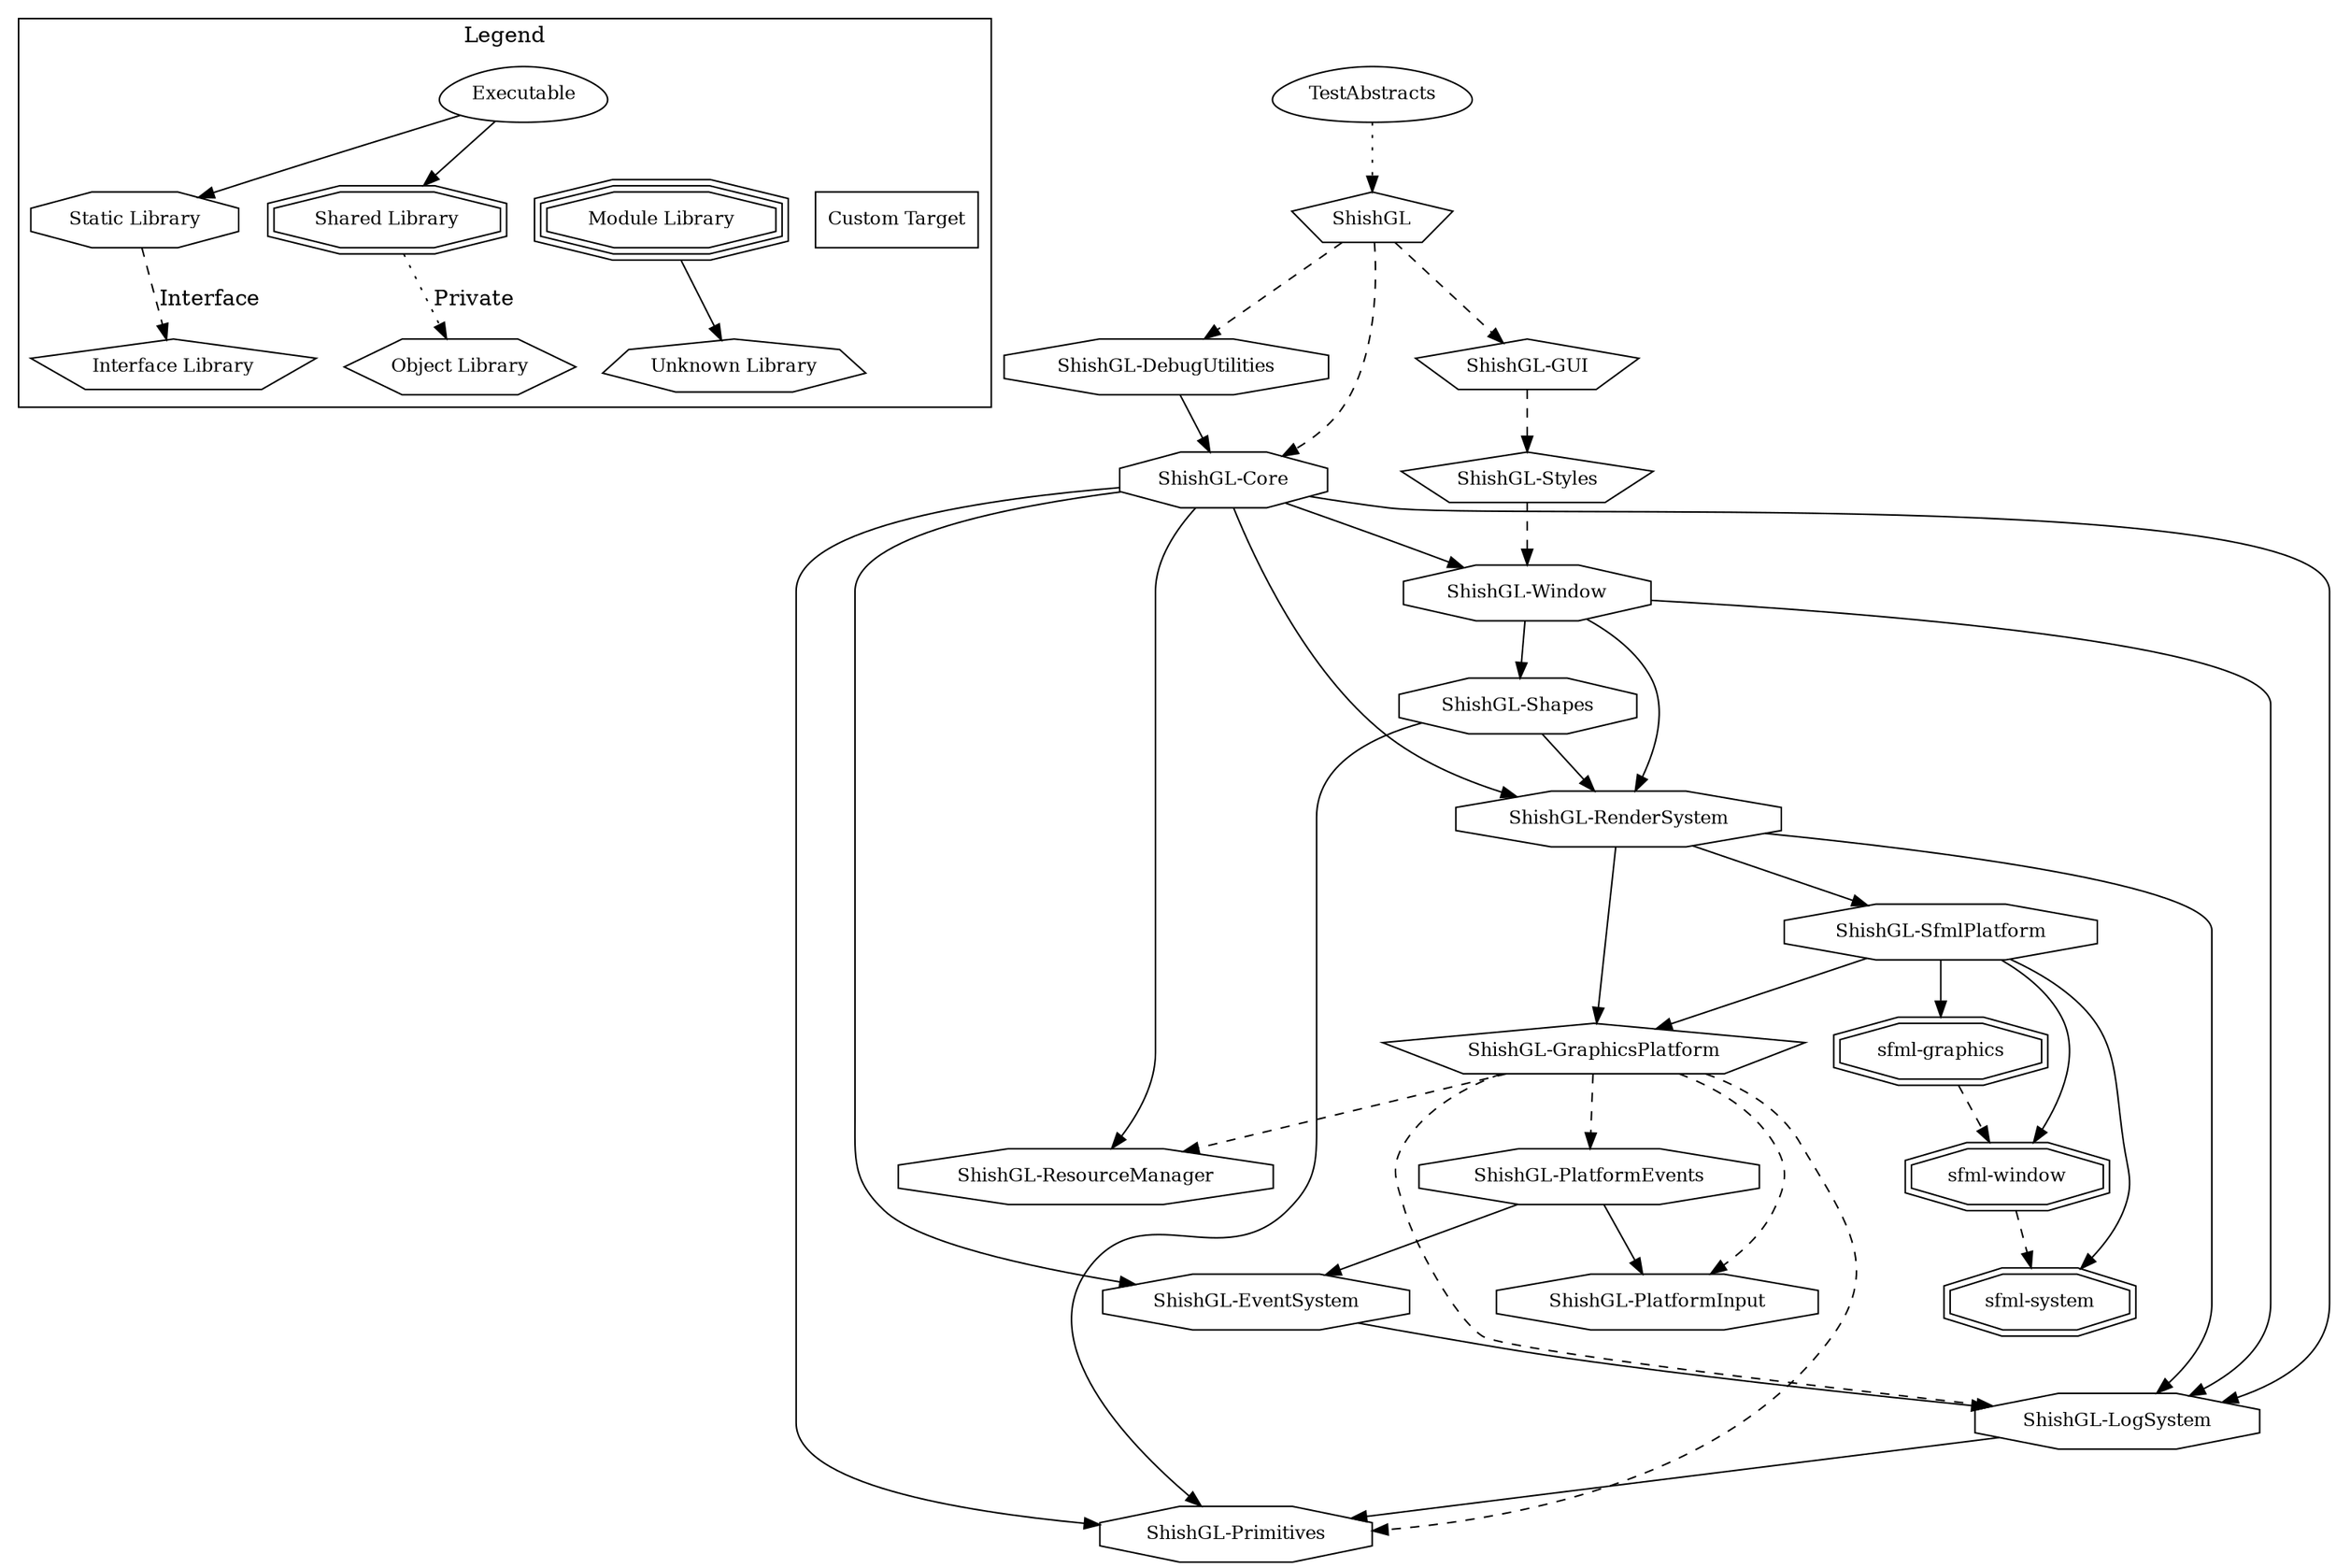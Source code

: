 digraph "ShishGL" {
node [
  fontsize = "12"
];
subgraph clusterLegend {
  label = "Legend";
  color = black;
  edge [ style = invis ];
  legendNode0 [ label = "Executable", shape = egg ];
  legendNode1 [ label = "Static Library", shape = octagon ];
  legendNode2 [ label = "Shared Library", shape = doubleoctagon ];
  legendNode3 [ label = "Module Library", shape = tripleoctagon ];
  legendNode4 [ label = "Interface Library", shape = pentagon ];
  legendNode5 [ label = "Object Library", shape = hexagon ];
  legendNode6 [ label = "Unknown Library", shape = septagon ];
  legendNode7 [ label = "Custom Target", shape = box ];
  legendNode0 -> legendNode1 [ style = solid ];
  legendNode0 -> legendNode2 [ style = solid ];
  legendNode0 -> legendNode3;
  legendNode1 -> legendNode4 [ label = "Interface", style = dashed ];
  legendNode2 -> legendNode5 [ label = "Private", style = dotted ];
  legendNode3 -> legendNode6 [ style = solid ];
  legendNode0 -> legendNode7;
}
    "node0" [ label = "ShishGL", shape = pentagon ];
    "node1" [ label = "ShishGL-Core", shape = octagon ];
    "node2" [ label = "ShishGL-EventSystem", shape = octagon ];
    "node3" [ label = "ShishGL-LogSystem", shape = octagon ];
    "node4" [ label = "ShishGL-Primitives", shape = octagon ];
    "node3" -> "node4"  // ShishGL-LogSystem -> ShishGL-Primitives
    "node2" -> "node3"  // ShishGL-EventSystem -> ShishGL-LogSystem
    "node1" -> "node2"  // ShishGL-Core -> ShishGL-EventSystem
    "node1" -> "node3"  // ShishGL-Core -> ShishGL-LogSystem
    "node1" -> "node4"  // ShishGL-Core -> ShishGL-Primitives
    "node5" [ label = "ShishGL-RenderSystem", shape = octagon ];
    "node6" [ label = "ShishGL-GraphicsPlatform", shape = pentagon ];
    "node6" -> "node3" [ style = dashed ] // ShishGL-GraphicsPlatform -> ShishGL-LogSystem
    "node7" [ label = "ShishGL-PlatformEvents", shape = octagon ];
    "node7" -> "node2"  // ShishGL-PlatformEvents -> ShishGL-EventSystem
    "node8" [ label = "ShishGL-PlatformInput", shape = octagon ];
    "node7" -> "node8"  // ShishGL-PlatformEvents -> ShishGL-PlatformInput
    "node6" -> "node7" [ style = dashed ] // ShishGL-GraphicsPlatform -> ShishGL-PlatformEvents
    "node6" -> "node8" [ style = dashed ] // ShishGL-GraphicsPlatform -> ShishGL-PlatformInput
    "node6" -> "node4" [ style = dashed ] // ShishGL-GraphicsPlatform -> ShishGL-Primitives
    "node9" [ label = "ShishGL-ResourceManager", shape = octagon ];
    "node6" -> "node9" [ style = dashed ] // ShishGL-GraphicsPlatform -> ShishGL-ResourceManager
    "node5" -> "node6"  // ShishGL-RenderSystem -> ShishGL-GraphicsPlatform
    "node5" -> "node3"  // ShishGL-RenderSystem -> ShishGL-LogSystem
    "node10" [ label = "ShishGL-SfmlPlatform", shape = octagon ];
    "node10" -> "node6"  // ShishGL-SfmlPlatform -> ShishGL-GraphicsPlatform
    "node11" [ label = "sfml-graphics", shape = doubleoctagon ];
    "node12" [ label = "sfml-window", shape = doubleoctagon ];
    "node13" [ label = "sfml-system", shape = doubleoctagon ];
    "node12" -> "node13" [ style = dashed ] // sfml-window -> sfml-system
    "node11" -> "node12" [ style = dashed ] // sfml-graphics -> sfml-window
    "node10" -> "node11"  // ShishGL-SfmlPlatform -> sfml-graphics
    "node10" -> "node13"  // ShishGL-SfmlPlatform -> sfml-system
    "node10" -> "node12"  // ShishGL-SfmlPlatform -> sfml-window
    "node5" -> "node10"  // ShishGL-RenderSystem -> ShishGL-SfmlPlatform
    "node1" -> "node5"  // ShishGL-Core -> ShishGL-RenderSystem
    "node1" -> "node9"  // ShishGL-Core -> ShishGL-ResourceManager
    "node14" [ label = "ShishGL-Window", shape = octagon ];
    "node14" -> "node3"  // ShishGL-Window -> ShishGL-LogSystem
    "node14" -> "node5"  // ShishGL-Window -> ShishGL-RenderSystem
    "node15" [ label = "ShishGL-Shapes", shape = octagon ];
    "node15" -> "node4"  // ShishGL-Shapes -> ShishGL-Primitives
    "node15" -> "node5"  // ShishGL-Shapes -> ShishGL-RenderSystem
    "node14" -> "node15"  // ShishGL-Window -> ShishGL-Shapes
    "node1" -> "node14"  // ShishGL-Core -> ShishGL-Window
    "node0" -> "node1" [ style = dashed ] // ShishGL -> ShishGL-Core
    "node16" [ label = "ShishGL-DebugUtilities", shape = octagon ];
    "node16" -> "node1"  // ShishGL-DebugUtilities -> ShishGL-Core
    "node0" -> "node16" [ style = dashed ] // ShishGL -> ShishGL-DebugUtilities
    "node17" [ label = "ShishGL-GUI", shape = pentagon ];
    "node18" [ label = "ShishGL-Styles", shape = pentagon ];
    "node18" -> "node14" [ style = dashed ] // ShishGL-Styles -> ShishGL-Window
    "node17" -> "node18" [ style = dashed ] // ShishGL-GUI -> ShishGL-Styles
    "node0" -> "node17" [ style = dashed ] // ShishGL -> ShishGL-GUI
    "node19" [ label = "TestAbstracts", shape = egg ];
    "node19" -> "node0" [ style = dotted ] // TestAbstracts -> ShishGL
}
